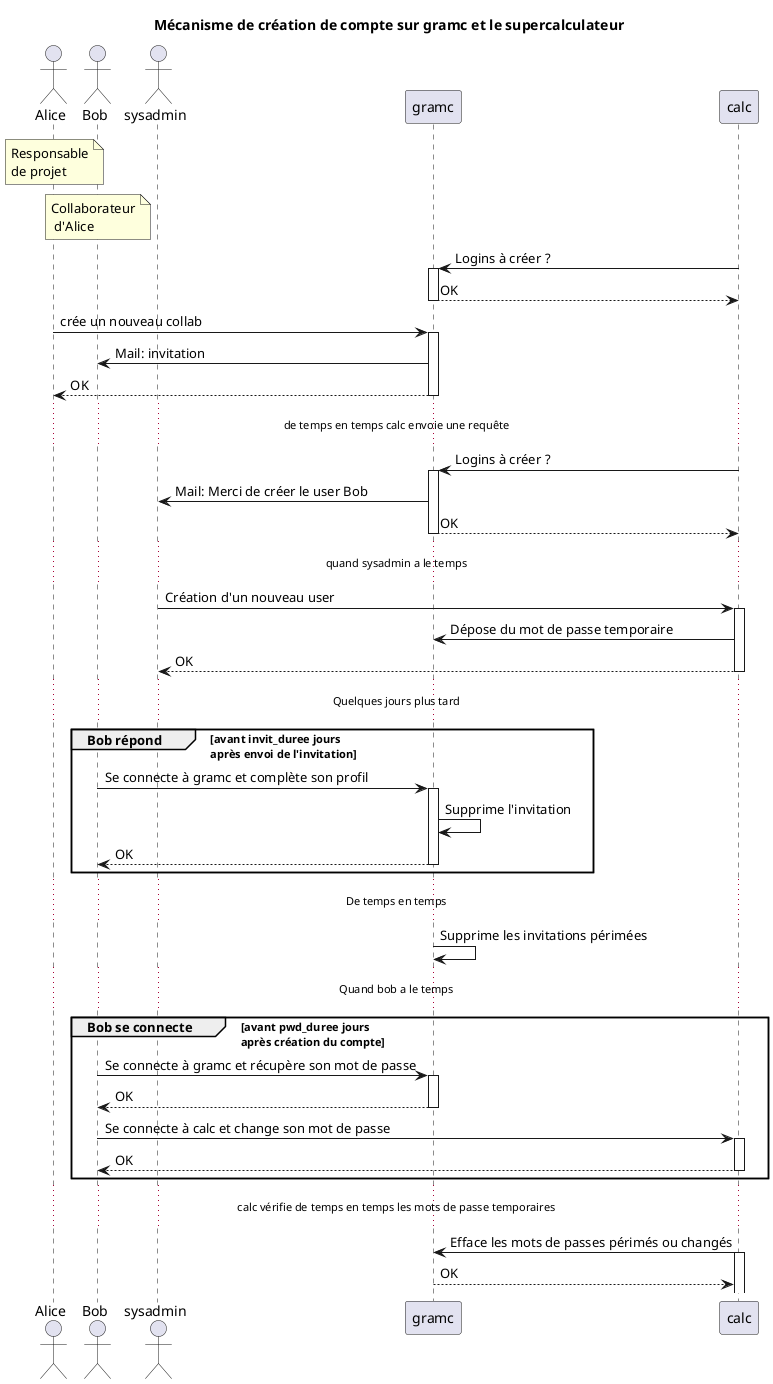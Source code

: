 @startuml
title Mécanisme de création de compte sur gramc et le supercalculateur

actor Alice
actor Bob
actor sysadmin
participant gramc
participant calc

note over Alice: Responsable\nde projet
note over Bob: Collaborateur\n d'Alice

gramc    <- calc: Logins à créer ?
activate gramc
return OK
deactivate gramc

Alice    -> gramc: crée un nouveau collab
activate gramc
Bob      <- gramc: Mail: invitation
return OK

...de temps en temps calc envoie une requête...

gramc    <- calc: Logins à créer ?
activate gramc
sysadmin <- gramc: Mail: Merci de créer le user Bob
return OK

...quand sysadmin a le temps...
sysadmin -> calc: Création d'un nouveau user
activate calc
gramc    <- calc: Dépose du mot de passe temporaire
return OK

...Quelques jours plus tard...

group Bob répond [avant invit_duree jours\naprès envoi de l'invitation]
    Bob      -> gramc: Se connecte à gramc et complète son profil
    activate gramc
    gramc    -> gramc: Supprime l'invitation
    return OK
end

...De temps en temps...

gramc    -> gramc: Supprime les invitations périmées

...Quand bob a le temps...

group Bob se connecte [avant pwd_duree jours\naprès création du compte]
    Bob      -> gramc: Se connecte à gramc et récupère son mot de passe
    activate gramc
    return OK
    Bob      -> calc:  Se connecte à calc et change son mot de passe
    activate calc
    return OK
end

...calc vérifie de temps en temps les mots de passe temporaires...
gramc    <- calc:  Efface les mots de passes périmés ou changés
activate calc
return OK

@enduml

